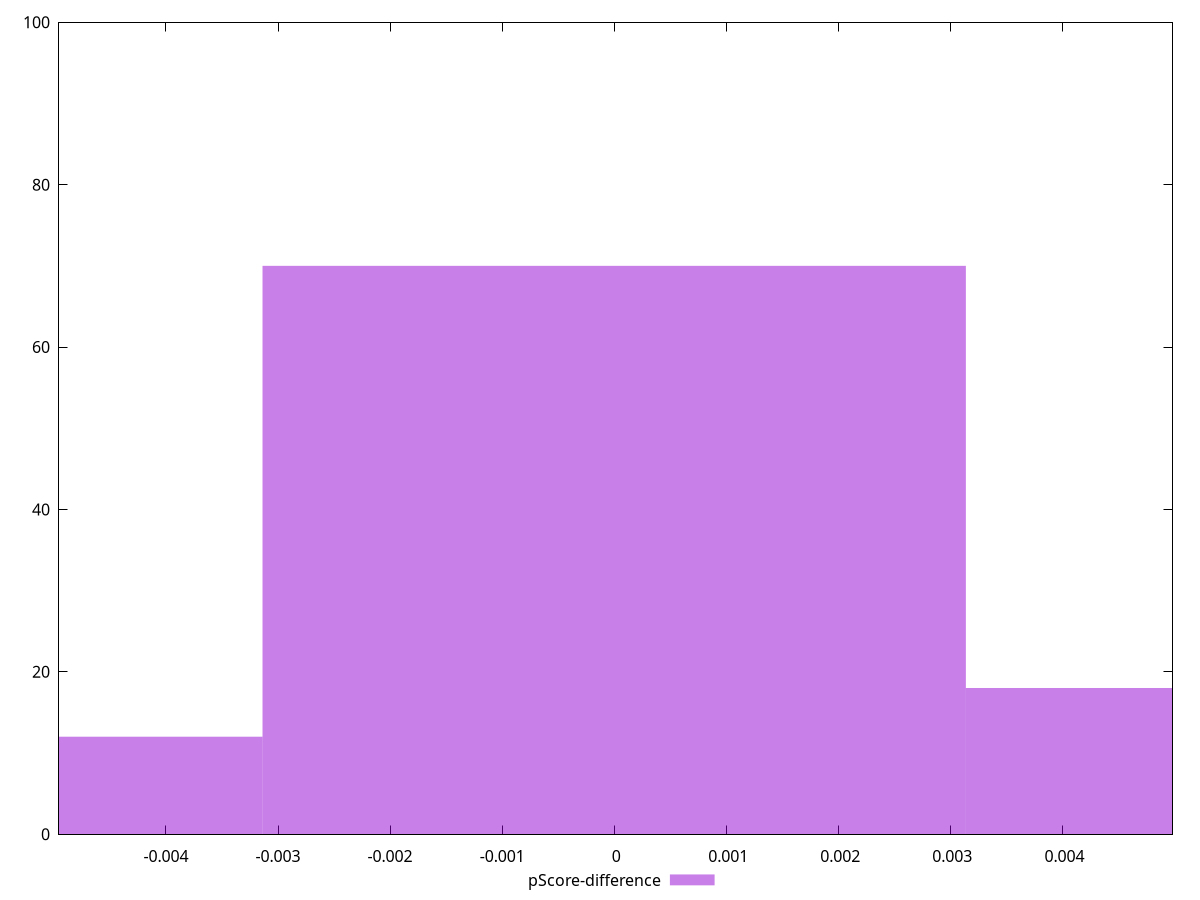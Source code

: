 reset

$pScoreDifference <<EOF
0 70
-0.0062765893833623 12
0.0062765893833623 18
EOF

set key outside below
set boxwidth 0.0062765893833623
set xrange [-0.004954358674095882:0.004982167626035594]
set yrange [0:100]
set trange [0:100]
set style fill transparent solid 0.5 noborder
set terminal svg size 640, 490 enhanced background rgb 'white'
set output "report_00015_2021-02-09T16-11-33.973Z/mainthread-work-breakdown/samples/pages+cached/pScore-difference/histogram.svg"

plot $pScoreDifference title "pScore-difference" with boxes

reset
